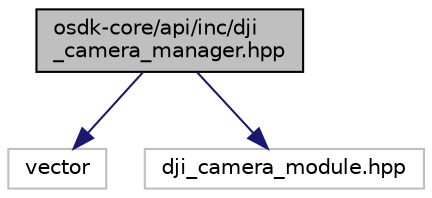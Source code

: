 digraph "osdk-core/api/inc/dji_camera_manager.hpp"
{
 // INTERACTIVE_SVG=YES
 // LATEX_PDF_SIZE
  edge [fontname="Helvetica",fontsize="10",labelfontname="Helvetica",labelfontsize="10"];
  node [fontname="Helvetica",fontsize="10",shape=record];
  Node1 [label="osdk-core/api/inc/dji\l_camera_manager.hpp",height=0.2,width=0.4,color="black", fillcolor="grey75", style="filled", fontcolor="black",tooltip="Implementation of the manager for camera module."];
  Node1 -> Node2 [color="midnightblue",fontsize="10",style="solid",fontname="Helvetica"];
  Node2 [label="vector",height=0.2,width=0.4,color="grey75", fillcolor="white", style="filled",tooltip=" "];
  Node1 -> Node3 [color="midnightblue",fontsize="10",style="solid",fontname="Helvetica"];
  Node3 [label="dji_camera_module.hpp",height=0.2,width=0.4,color="grey75", fillcolor="white", style="filled",tooltip=" "];
}
